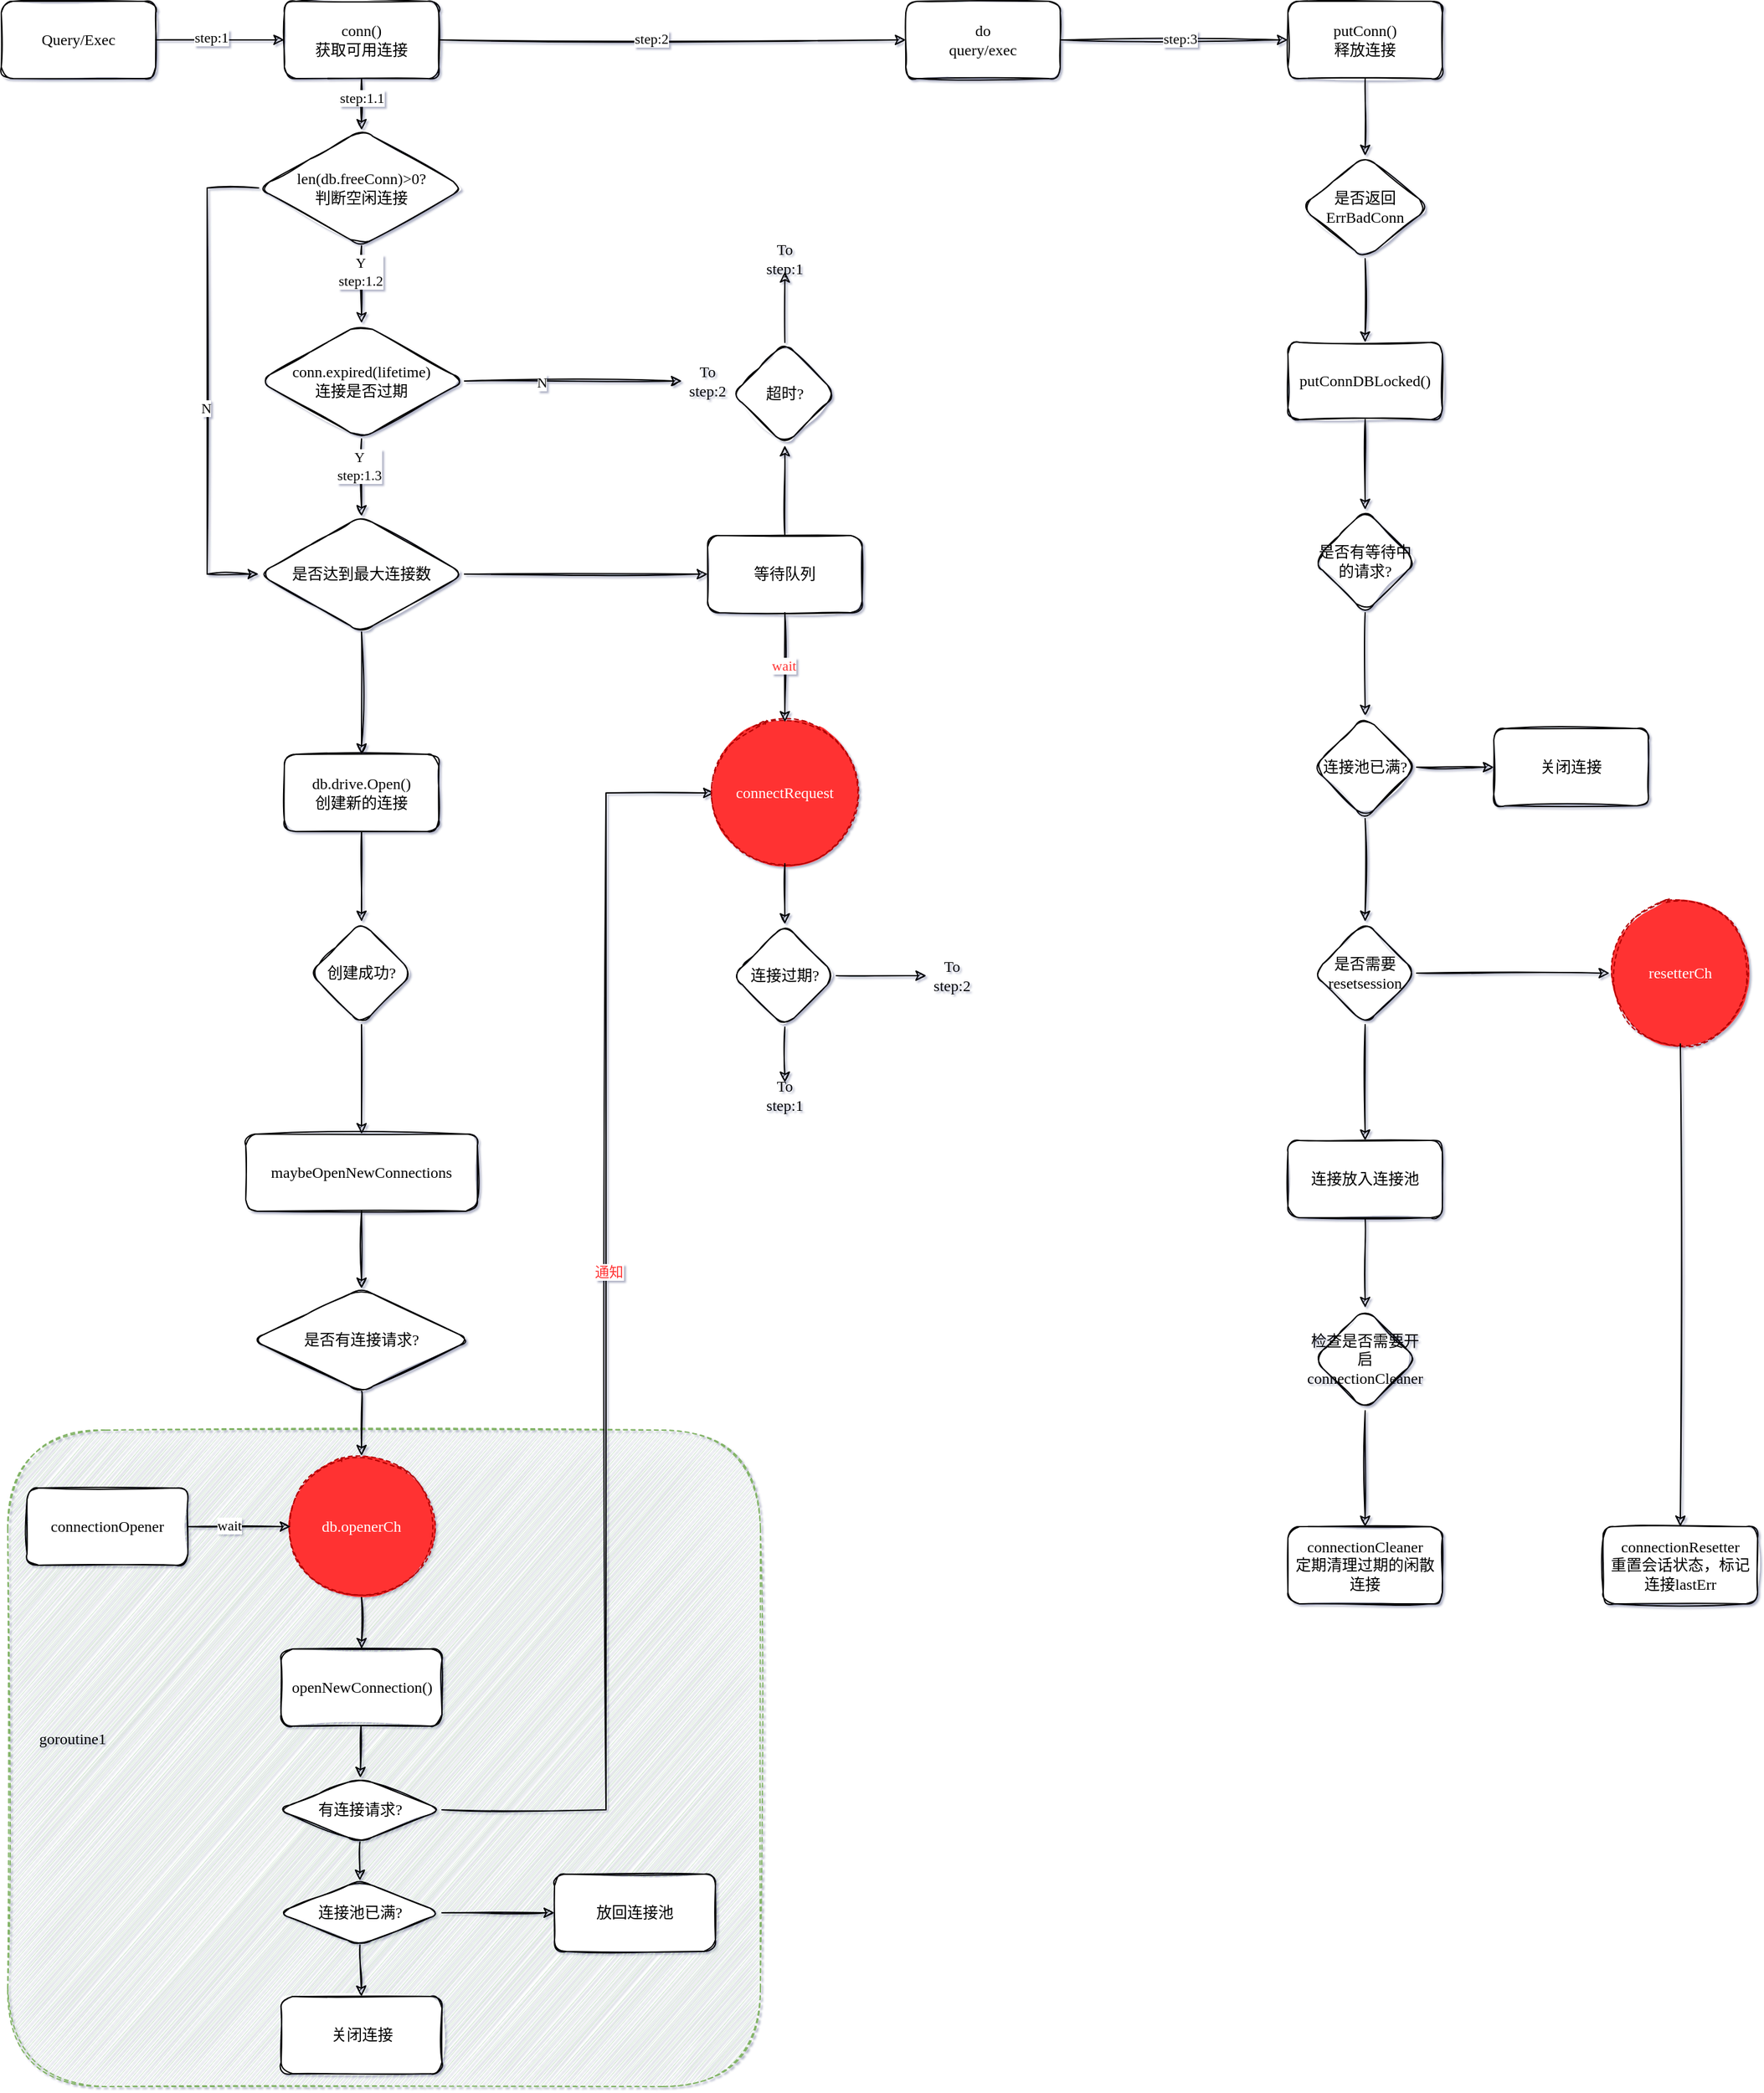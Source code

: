 <mxfile version="13.4.6" type="github">
  <diagram id="wCquQMoJJ3sNrI-6HOiU" name="Page-1">
    <mxGraphModel dx="4695" dy="1925" grid="1" gridSize="10" guides="1" tooltips="1" connect="1" arrows="1" fold="1" page="1" pageScale="1" pageWidth="1169" pageHeight="827" math="0" shadow="1">
      <root>
        <mxCell id="0" />
        <mxCell id="1" parent="0" />
        <mxCell id="hIfOWRtorBvXXaC1enZ6-120" value="" style="group" vertex="1" connectable="0" parent="1">
          <mxGeometry x="520" y="10" width="1365" height="1620" as="geometry" />
        </mxCell>
        <mxCell id="hIfOWRtorBvXXaC1enZ6-75" value="" style="group" vertex="1" connectable="0" parent="hIfOWRtorBvXXaC1enZ6-120">
          <mxGeometry x="5" y="1110" width="585" height="510" as="geometry" />
        </mxCell>
        <mxCell id="hIfOWRtorBvXXaC1enZ6-46" value="" style="rounded=1;whiteSpace=wrap;html=1;sketch=1;fontFamily=Comic Sans MS;dashed=1;fillColor=#d5e8d4;strokeColor=#82b366;" vertex="1" parent="hIfOWRtorBvXXaC1enZ6-75">
          <mxGeometry width="585" height="510" as="geometry" />
        </mxCell>
        <mxCell id="hIfOWRtorBvXXaC1enZ6-52" value="goroutine1" style="text;html=1;resizable=0;autosize=1;align=center;verticalAlign=middle;points=[];fillColor=none;strokeColor=none;rounded=0;dashed=1;sketch=1;fontFamily=Comic Sans MS;" vertex="1" parent="hIfOWRtorBvXXaC1enZ6-75">
          <mxGeometry x="15" y="230" width="70" height="20" as="geometry" />
        </mxCell>
        <mxCell id="hIfOWRtorBvXXaC1enZ6-1" value="Query/Exec" style="whiteSpace=wrap;html=1;sketch=1;fontFamily=Comic Sans MS;rounded=1;" vertex="1" parent="hIfOWRtorBvXXaC1enZ6-120">
          <mxGeometry width="120" height="60" as="geometry" />
        </mxCell>
        <mxCell id="2" value="conn()&lt;br&gt;获取可用连接" style="whiteSpace=wrap;html=1;sketch=1;fontFamily=Comic Sans MS;rounded=1;" vertex="1" parent="hIfOWRtorBvXXaC1enZ6-120">
          <mxGeometry x="220" width="120" height="60" as="geometry" />
        </mxCell>
        <mxCell id="hIfOWRtorBvXXaC1enZ6-2" value="" style="edgeStyle=orthogonalEdgeStyle;rounded=0;sketch=1;orthogonalLoop=1;jettySize=auto;html=1;fontFamily=Comic Sans MS;" edge="1" parent="hIfOWRtorBvXXaC1enZ6-120" source="hIfOWRtorBvXXaC1enZ6-1" target="2">
          <mxGeometry relative="1" as="geometry" />
        </mxCell>
        <mxCell id="hIfOWRtorBvXXaC1enZ6-3" value="step:1" style="edgeLabel;html=1;align=center;verticalAlign=middle;resizable=0;points=[];fontFamily=Comic Sans MS;rounded=1;" vertex="1" connectable="0" parent="hIfOWRtorBvXXaC1enZ6-2">
          <mxGeometry x="-0.14" y="2" relative="1" as="geometry">
            <mxPoint as="offset" />
          </mxGeometry>
        </mxCell>
        <mxCell id="hIfOWRtorBvXXaC1enZ6-4" value="do&lt;br&gt;query/exec" style="whiteSpace=wrap;html=1;sketch=1;fontFamily=Comic Sans MS;rounded=1;" vertex="1" parent="hIfOWRtorBvXXaC1enZ6-120">
          <mxGeometry x="703" width="120" height="60" as="geometry" />
        </mxCell>
        <mxCell id="hIfOWRtorBvXXaC1enZ6-5" value="" style="edgeStyle=orthogonalEdgeStyle;rounded=0;sketch=1;orthogonalLoop=1;jettySize=auto;html=1;fontFamily=Comic Sans MS;" edge="1" parent="hIfOWRtorBvXXaC1enZ6-120" source="2" target="hIfOWRtorBvXXaC1enZ6-4">
          <mxGeometry relative="1" as="geometry" />
        </mxCell>
        <mxCell id="hIfOWRtorBvXXaC1enZ6-6" value="step:2" style="edgeLabel;html=1;align=center;verticalAlign=middle;resizable=0;points=[];fontFamily=Comic Sans MS;rounded=1;" vertex="1" connectable="0" parent="hIfOWRtorBvXXaC1enZ6-5">
          <mxGeometry x="-0.093" y="1" relative="1" as="geometry">
            <mxPoint as="offset" />
          </mxGeometry>
        </mxCell>
        <mxCell id="hIfOWRtorBvXXaC1enZ6-7" value="putConn()&lt;br&gt;释放连接" style="whiteSpace=wrap;html=1;sketch=1;fontFamily=Comic Sans MS;rounded=1;" vertex="1" parent="hIfOWRtorBvXXaC1enZ6-120">
          <mxGeometry x="1000" width="120" height="60" as="geometry" />
        </mxCell>
        <mxCell id="hIfOWRtorBvXXaC1enZ6-8" value="" style="edgeStyle=orthogonalEdgeStyle;rounded=0;sketch=1;orthogonalLoop=1;jettySize=auto;html=1;fontFamily=Comic Sans MS;" edge="1" parent="hIfOWRtorBvXXaC1enZ6-120" source="hIfOWRtorBvXXaC1enZ6-4" target="hIfOWRtorBvXXaC1enZ6-7">
          <mxGeometry relative="1" as="geometry" />
        </mxCell>
        <mxCell id="hIfOWRtorBvXXaC1enZ6-9" value="step:3" style="edgeLabel;html=1;align=center;verticalAlign=middle;resizable=0;points=[];fontFamily=Comic Sans MS;rounded=1;" vertex="1" connectable="0" parent="hIfOWRtorBvXXaC1enZ6-8">
          <mxGeometry x="0.043" y="1" relative="1" as="geometry">
            <mxPoint as="offset" />
          </mxGeometry>
        </mxCell>
        <mxCell id="hIfOWRtorBvXXaC1enZ6-11" value="len(db.freeConn)&amp;gt;0?&lt;br&gt;判断空闲连接" style="rhombus;whiteSpace=wrap;html=1;fontFamily=Comic Sans MS;sketch=1;rounded=1;" vertex="1" parent="hIfOWRtorBvXXaC1enZ6-120">
          <mxGeometry x="200" y="100" width="160" height="90" as="geometry" />
        </mxCell>
        <mxCell id="hIfOWRtorBvXXaC1enZ6-12" value="" style="edgeStyle=orthogonalEdgeStyle;rounded=0;sketch=1;orthogonalLoop=1;jettySize=auto;html=1;fontFamily=Comic Sans MS;" edge="1" parent="hIfOWRtorBvXXaC1enZ6-120" source="2" target="hIfOWRtorBvXXaC1enZ6-11">
          <mxGeometry relative="1" as="geometry" />
        </mxCell>
        <mxCell id="hIfOWRtorBvXXaC1enZ6-80" value="step:1.1" style="edgeLabel;html=1;align=center;verticalAlign=middle;resizable=0;points=[];fontFamily=Comic Sans MS;" vertex="1" connectable="0" parent="hIfOWRtorBvXXaC1enZ6-12">
          <mxGeometry x="-0.271" relative="1" as="geometry">
            <mxPoint as="offset" />
          </mxGeometry>
        </mxCell>
        <mxCell id="hIfOWRtorBvXXaC1enZ6-13" value="conn.expired(lifetime)&lt;br&gt;连接是否过期" style="rhombus;whiteSpace=wrap;html=1;fontFamily=Comic Sans MS;sketch=1;rounded=1;" vertex="1" parent="hIfOWRtorBvXXaC1enZ6-120">
          <mxGeometry x="200" y="250" width="160" height="90" as="geometry" />
        </mxCell>
        <mxCell id="hIfOWRtorBvXXaC1enZ6-14" value="" style="edgeStyle=orthogonalEdgeStyle;rounded=0;sketch=1;orthogonalLoop=1;jettySize=auto;html=1;fontFamily=Comic Sans MS;" edge="1" parent="hIfOWRtorBvXXaC1enZ6-120" source="hIfOWRtorBvXXaC1enZ6-11" target="hIfOWRtorBvXXaC1enZ6-13">
          <mxGeometry relative="1" as="geometry" />
        </mxCell>
        <mxCell id="hIfOWRtorBvXXaC1enZ6-15" value="Y&lt;br&gt;step:1.2" style="edgeLabel;html=1;align=center;verticalAlign=middle;resizable=0;points=[];fontFamily=Comic Sans MS;" vertex="1" connectable="0" parent="hIfOWRtorBvXXaC1enZ6-14">
          <mxGeometry x="-0.35" y="-1" relative="1" as="geometry">
            <mxPoint as="offset" />
          </mxGeometry>
        </mxCell>
        <mxCell id="hIfOWRtorBvXXaC1enZ6-16" value="To&lt;br&gt;step:2" style="text;html=1;strokeColor=none;fillColor=none;align=center;verticalAlign=middle;whiteSpace=wrap;rounded=0;sketch=1;fontFamily=Comic Sans MS;" vertex="1" parent="hIfOWRtorBvXXaC1enZ6-120">
          <mxGeometry x="529" y="285" width="40" height="20" as="geometry" />
        </mxCell>
        <mxCell id="hIfOWRtorBvXXaC1enZ6-17" style="edgeStyle=orthogonalEdgeStyle;rounded=0;sketch=1;orthogonalLoop=1;jettySize=auto;html=1;exitX=1;exitY=0.5;exitDx=0;exitDy=0;entryX=0;entryY=0.5;entryDx=0;entryDy=0;fontFamily=Comic Sans MS;" edge="1" parent="hIfOWRtorBvXXaC1enZ6-120" source="hIfOWRtorBvXXaC1enZ6-13" target="hIfOWRtorBvXXaC1enZ6-16">
          <mxGeometry relative="1" as="geometry" />
        </mxCell>
        <mxCell id="hIfOWRtorBvXXaC1enZ6-79" value="N" style="edgeLabel;html=1;align=center;verticalAlign=middle;resizable=0;points=[];fontFamily=Comic Sans MS;" vertex="1" connectable="0" parent="hIfOWRtorBvXXaC1enZ6-17">
          <mxGeometry x="-0.298" y="-1" relative="1" as="geometry">
            <mxPoint as="offset" />
          </mxGeometry>
        </mxCell>
        <mxCell id="hIfOWRtorBvXXaC1enZ6-20" value="是否达到最大连接数" style="rhombus;whiteSpace=wrap;html=1;fontFamily=Comic Sans MS;sketch=1;rounded=1;" vertex="1" parent="hIfOWRtorBvXXaC1enZ6-120">
          <mxGeometry x="200" y="400" width="160" height="90" as="geometry" />
        </mxCell>
        <mxCell id="hIfOWRtorBvXXaC1enZ6-77" style="edgeStyle=orthogonalEdgeStyle;rounded=0;sketch=1;orthogonalLoop=1;jettySize=auto;html=1;exitX=0;exitY=0.5;exitDx=0;exitDy=0;entryX=0;entryY=0.5;entryDx=0;entryDy=0;fontFamily=Comic Sans MS;" edge="1" parent="hIfOWRtorBvXXaC1enZ6-120" source="hIfOWRtorBvXXaC1enZ6-11" target="hIfOWRtorBvXXaC1enZ6-20">
          <mxGeometry relative="1" as="geometry">
            <Array as="points">
              <mxPoint x="160" y="145" />
              <mxPoint x="160" y="445" />
            </Array>
          </mxGeometry>
        </mxCell>
        <mxCell id="hIfOWRtorBvXXaC1enZ6-78" value="N" style="edgeLabel;html=1;align=center;verticalAlign=middle;resizable=0;points=[];fontFamily=Comic Sans MS;" vertex="1" connectable="0" parent="hIfOWRtorBvXXaC1enZ6-77">
          <mxGeometry x="0.108" y="-1" relative="1" as="geometry">
            <mxPoint as="offset" />
          </mxGeometry>
        </mxCell>
        <mxCell id="hIfOWRtorBvXXaC1enZ6-21" value="" style="edgeStyle=orthogonalEdgeStyle;rounded=0;sketch=1;orthogonalLoop=1;jettySize=auto;html=1;fontFamily=Comic Sans MS;" edge="1" parent="hIfOWRtorBvXXaC1enZ6-120" source="hIfOWRtorBvXXaC1enZ6-13" target="hIfOWRtorBvXXaC1enZ6-20">
          <mxGeometry relative="1" as="geometry" />
        </mxCell>
        <mxCell id="hIfOWRtorBvXXaC1enZ6-22" value="Y&lt;br&gt;step:1.3" style="edgeLabel;html=1;align=center;verticalAlign=middle;resizable=0;points=[];fontFamily=Comic Sans MS;" vertex="1" connectable="0" parent="hIfOWRtorBvXXaC1enZ6-21">
          <mxGeometry x="-0.325" y="-2" relative="1" as="geometry">
            <mxPoint as="offset" />
          </mxGeometry>
        </mxCell>
        <mxCell id="hIfOWRtorBvXXaC1enZ6-24" value="db.drive.Open()&lt;br&gt;创建新的连接" style="whiteSpace=wrap;html=1;rounded=1;fontFamily=Comic Sans MS;sketch=1;" vertex="1" parent="hIfOWRtorBvXXaC1enZ6-120">
          <mxGeometry x="220" y="585" width="120" height="60" as="geometry" />
        </mxCell>
        <mxCell id="hIfOWRtorBvXXaC1enZ6-25" value="" style="edgeStyle=orthogonalEdgeStyle;rounded=0;sketch=1;orthogonalLoop=1;jettySize=auto;html=1;fontFamily=Comic Sans MS;" edge="1" parent="hIfOWRtorBvXXaC1enZ6-120" source="hIfOWRtorBvXXaC1enZ6-20" target="hIfOWRtorBvXXaC1enZ6-24">
          <mxGeometry relative="1" as="geometry" />
        </mxCell>
        <mxCell id="hIfOWRtorBvXXaC1enZ6-26" value="创建成功?" style="rhombus;whiteSpace=wrap;html=1;rounded=1;fontFamily=Comic Sans MS;sketch=1;" vertex="1" parent="hIfOWRtorBvXXaC1enZ6-120">
          <mxGeometry x="240" y="715" width="80" height="80" as="geometry" />
        </mxCell>
        <mxCell id="hIfOWRtorBvXXaC1enZ6-27" value="" style="edgeStyle=orthogonalEdgeStyle;rounded=0;sketch=1;orthogonalLoop=1;jettySize=auto;html=1;fontFamily=Comic Sans MS;" edge="1" parent="hIfOWRtorBvXXaC1enZ6-120" source="hIfOWRtorBvXXaC1enZ6-24" target="hIfOWRtorBvXXaC1enZ6-26">
          <mxGeometry relative="1" as="geometry" />
        </mxCell>
        <mxCell id="hIfOWRtorBvXXaC1enZ6-28" value="maybeOpenNewConnections" style="whiteSpace=wrap;html=1;rounded=1;fontFamily=Comic Sans MS;sketch=1;" vertex="1" parent="hIfOWRtorBvXXaC1enZ6-120">
          <mxGeometry x="190" y="880" width="180" height="60" as="geometry" />
        </mxCell>
        <mxCell id="hIfOWRtorBvXXaC1enZ6-29" value="" style="edgeStyle=orthogonalEdgeStyle;rounded=0;sketch=1;orthogonalLoop=1;jettySize=auto;html=1;fontFamily=Comic Sans MS;" edge="1" parent="hIfOWRtorBvXXaC1enZ6-120" source="hIfOWRtorBvXXaC1enZ6-26" target="hIfOWRtorBvXXaC1enZ6-28">
          <mxGeometry relative="1" as="geometry" />
        </mxCell>
        <mxCell id="hIfOWRtorBvXXaC1enZ6-30" value="是否有连接请求?" style="rhombus;whiteSpace=wrap;html=1;rounded=1;fontFamily=Comic Sans MS;sketch=1;" vertex="1" parent="hIfOWRtorBvXXaC1enZ6-120">
          <mxGeometry x="195" y="1000" width="170" height="80" as="geometry" />
        </mxCell>
        <mxCell id="hIfOWRtorBvXXaC1enZ6-31" value="" style="edgeStyle=orthogonalEdgeStyle;rounded=0;sketch=1;orthogonalLoop=1;jettySize=auto;html=1;fontFamily=Comic Sans MS;" edge="1" parent="hIfOWRtorBvXXaC1enZ6-120" source="hIfOWRtorBvXXaC1enZ6-28" target="hIfOWRtorBvXXaC1enZ6-30">
          <mxGeometry relative="1" as="geometry" />
        </mxCell>
        <mxCell id="hIfOWRtorBvXXaC1enZ6-50" value="db.openerCh" style="ellipse;whiteSpace=wrap;html=1;aspect=fixed;rounded=1;dashed=1;sketch=1;fontFamily=Comic Sans MS;strokeColor=#B20000;fontColor=#ffffff;fillStyle=solid;fillColor=#FF3333;" vertex="1" parent="hIfOWRtorBvXXaC1enZ6-120">
          <mxGeometry x="225" y="1130" width="110" height="110" as="geometry" />
        </mxCell>
        <mxCell id="hIfOWRtorBvXXaC1enZ6-51" style="edgeStyle=orthogonalEdgeStyle;curved=1;rounded=0;sketch=1;orthogonalLoop=1;jettySize=auto;html=1;exitX=0.5;exitY=1;exitDx=0;exitDy=0;entryX=0.5;entryY=0;entryDx=0;entryDy=0;fontFamily=Comic Sans MS;" edge="1" parent="hIfOWRtorBvXXaC1enZ6-120" source="hIfOWRtorBvXXaC1enZ6-30" target="hIfOWRtorBvXXaC1enZ6-50">
          <mxGeometry relative="1" as="geometry" />
        </mxCell>
        <mxCell id="hIfOWRtorBvXXaC1enZ6-56" style="rounded=0;sketch=1;orthogonalLoop=1;jettySize=auto;html=1;exitX=1;exitY=0.5;exitDx=0;exitDy=0;entryX=0;entryY=0.5;entryDx=0;entryDy=0;fontFamily=Comic Sans MS;" edge="1" parent="hIfOWRtorBvXXaC1enZ6-120" source="hIfOWRtorBvXXaC1enZ6-55" target="hIfOWRtorBvXXaC1enZ6-50">
          <mxGeometry relative="1" as="geometry" />
        </mxCell>
        <mxCell id="hIfOWRtorBvXXaC1enZ6-57" value="wait" style="edgeLabel;html=1;align=center;verticalAlign=middle;resizable=0;points=[];fontFamily=Comic Sans MS;" vertex="1" connectable="0" parent="hIfOWRtorBvXXaC1enZ6-56">
          <mxGeometry x="-0.218" y="1" relative="1" as="geometry">
            <mxPoint as="offset" />
          </mxGeometry>
        </mxCell>
        <mxCell id="hIfOWRtorBvXXaC1enZ6-55" value="connectionOpener" style="whiteSpace=wrap;html=1;rounded=1;fontFamily=Comic Sans MS;sketch=1;" vertex="1" parent="hIfOWRtorBvXXaC1enZ6-120">
          <mxGeometry x="20" y="1155" width="125" height="60" as="geometry" />
        </mxCell>
        <mxCell id="hIfOWRtorBvXXaC1enZ6-62" value="openNewConnection()" style="whiteSpace=wrap;html=1;rounded=1;fontFamily=Comic Sans MS;sketch=1;" vertex="1" parent="hIfOWRtorBvXXaC1enZ6-120">
          <mxGeometry x="217.5" y="1280" width="125" height="60" as="geometry" />
        </mxCell>
        <mxCell id="hIfOWRtorBvXXaC1enZ6-67" style="edgeStyle=none;rounded=0;sketch=1;orthogonalLoop=1;jettySize=auto;html=1;exitX=0.5;exitY=1;exitDx=0;exitDy=0;entryX=0.5;entryY=0;entryDx=0;entryDy=0;fontFamily=Comic Sans MS;" edge="1" parent="hIfOWRtorBvXXaC1enZ6-120" source="hIfOWRtorBvXXaC1enZ6-50" target="hIfOWRtorBvXXaC1enZ6-62">
          <mxGeometry relative="1" as="geometry" />
        </mxCell>
        <mxCell id="hIfOWRtorBvXXaC1enZ6-121" style="edgeStyle=orthogonalEdgeStyle;rounded=0;sketch=1;orthogonalLoop=1;jettySize=auto;html=1;exitX=1;exitY=0.5;exitDx=0;exitDy=0;fontFamily=Comic Sans MS;fontColor=#FF3333;entryX=0;entryY=0.5;entryDx=0;entryDy=0;" edge="1" parent="hIfOWRtorBvXXaC1enZ6-120" source="hIfOWRtorBvXXaC1enZ6-63" target="hIfOWRtorBvXXaC1enZ6-87">
          <mxGeometry relative="1" as="geometry">
            <mxPoint x="460" y="615" as="targetPoint" />
            <Array as="points">
              <mxPoint x="470" y="1405" />
              <mxPoint x="470" y="615" />
            </Array>
          </mxGeometry>
        </mxCell>
        <mxCell id="hIfOWRtorBvXXaC1enZ6-123" value="通知" style="edgeLabel;html=1;align=center;verticalAlign=middle;resizable=0;points=[];fontFamily=Comic Sans MS;fontColor=#FF3333;" vertex="1" connectable="0" parent="hIfOWRtorBvXXaC1enZ6-121">
          <mxGeometry x="0.089" y="-2" relative="1" as="geometry">
            <mxPoint as="offset" />
          </mxGeometry>
        </mxCell>
        <mxCell id="hIfOWRtorBvXXaC1enZ6-63" value="有连接请求?" style="rhombus;whiteSpace=wrap;html=1;rounded=1;fontFamily=Comic Sans MS;sketch=1;" vertex="1" parent="hIfOWRtorBvXXaC1enZ6-120">
          <mxGeometry x="215" y="1380" width="127.5" height="50" as="geometry" />
        </mxCell>
        <mxCell id="hIfOWRtorBvXXaC1enZ6-64" value="" style="edgeStyle=none;rounded=0;sketch=1;orthogonalLoop=1;jettySize=auto;html=1;fontFamily=Comic Sans MS;" edge="1" parent="hIfOWRtorBvXXaC1enZ6-120" source="hIfOWRtorBvXXaC1enZ6-62" target="hIfOWRtorBvXXaC1enZ6-63">
          <mxGeometry relative="1" as="geometry" />
        </mxCell>
        <mxCell id="hIfOWRtorBvXXaC1enZ6-65" value="连接池已满?" style="rhombus;whiteSpace=wrap;html=1;rounded=1;fontFamily=Comic Sans MS;sketch=1;" vertex="1" parent="hIfOWRtorBvXXaC1enZ6-120">
          <mxGeometry x="215" y="1460" width="127.5" height="50" as="geometry" />
        </mxCell>
        <mxCell id="hIfOWRtorBvXXaC1enZ6-66" value="" style="edgeStyle=none;rounded=0;sketch=1;orthogonalLoop=1;jettySize=auto;html=1;fontFamily=Comic Sans MS;" edge="1" parent="hIfOWRtorBvXXaC1enZ6-120" source="hIfOWRtorBvXXaC1enZ6-63" target="hIfOWRtorBvXXaC1enZ6-65">
          <mxGeometry relative="1" as="geometry" />
        </mxCell>
        <mxCell id="hIfOWRtorBvXXaC1enZ6-68" value="关闭连接" style="whiteSpace=wrap;html=1;rounded=1;fontFamily=Comic Sans MS;sketch=1;" vertex="1" parent="hIfOWRtorBvXXaC1enZ6-120">
          <mxGeometry x="217.5" y="1550" width="125" height="60" as="geometry" />
        </mxCell>
        <mxCell id="hIfOWRtorBvXXaC1enZ6-70" style="edgeStyle=none;rounded=0;sketch=1;orthogonalLoop=1;jettySize=auto;html=1;exitX=0.5;exitY=1;exitDx=0;exitDy=0;entryX=0.5;entryY=0;entryDx=0;entryDy=0;fontFamily=Comic Sans MS;" edge="1" parent="hIfOWRtorBvXXaC1enZ6-120" source="hIfOWRtorBvXXaC1enZ6-65" target="hIfOWRtorBvXXaC1enZ6-68">
          <mxGeometry relative="1" as="geometry" />
        </mxCell>
        <mxCell id="hIfOWRtorBvXXaC1enZ6-71" value="放回连接池" style="whiteSpace=wrap;html=1;rounded=1;fontFamily=Comic Sans MS;sketch=1;" vertex="1" parent="hIfOWRtorBvXXaC1enZ6-120">
          <mxGeometry x="430" y="1455" width="125" height="60" as="geometry" />
        </mxCell>
        <mxCell id="hIfOWRtorBvXXaC1enZ6-73" style="edgeStyle=none;rounded=0;sketch=1;orthogonalLoop=1;jettySize=auto;html=1;exitX=1;exitY=0.5;exitDx=0;exitDy=0;entryX=0;entryY=0.5;entryDx=0;entryDy=0;fontFamily=Comic Sans MS;" edge="1" parent="hIfOWRtorBvXXaC1enZ6-120" source="hIfOWRtorBvXXaC1enZ6-65" target="hIfOWRtorBvXXaC1enZ6-71">
          <mxGeometry relative="1" as="geometry" />
        </mxCell>
        <mxCell id="hIfOWRtorBvXXaC1enZ6-81" value="等待队列" style="whiteSpace=wrap;html=1;rounded=1;fontFamily=Comic Sans MS;sketch=1;" vertex="1" parent="hIfOWRtorBvXXaC1enZ6-120">
          <mxGeometry x="549" y="415" width="120" height="60" as="geometry" />
        </mxCell>
        <mxCell id="hIfOWRtorBvXXaC1enZ6-82" value="" style="edgeStyle=orthogonalEdgeStyle;rounded=0;sketch=1;orthogonalLoop=1;jettySize=auto;html=1;fontFamily=Comic Sans MS;" edge="1" parent="hIfOWRtorBvXXaC1enZ6-120" source="hIfOWRtorBvXXaC1enZ6-20" target="hIfOWRtorBvXXaC1enZ6-81">
          <mxGeometry relative="1" as="geometry" />
        </mxCell>
        <mxCell id="hIfOWRtorBvXXaC1enZ6-83" value="超时?" style="rhombus;whiteSpace=wrap;html=1;rounded=1;fontFamily=Comic Sans MS;sketch=1;" vertex="1" parent="hIfOWRtorBvXXaC1enZ6-120">
          <mxGeometry x="569" y="265" width="80" height="80" as="geometry" />
        </mxCell>
        <mxCell id="hIfOWRtorBvXXaC1enZ6-84" value="" style="edgeStyle=orthogonalEdgeStyle;rounded=0;sketch=1;orthogonalLoop=1;jettySize=auto;html=1;fontFamily=Comic Sans MS;" edge="1" parent="hIfOWRtorBvXXaC1enZ6-120" source="hIfOWRtorBvXXaC1enZ6-81" target="hIfOWRtorBvXXaC1enZ6-83">
          <mxGeometry relative="1" as="geometry" />
        </mxCell>
        <mxCell id="hIfOWRtorBvXXaC1enZ6-85" value="To&lt;br&gt;step:1" style="text;html=1;strokeColor=none;fillColor=none;align=center;verticalAlign=middle;whiteSpace=wrap;rounded=0;sketch=1;fontFamily=Comic Sans MS;" vertex="1" parent="hIfOWRtorBvXXaC1enZ6-120">
          <mxGeometry x="589" y="190" width="40" height="20" as="geometry" />
        </mxCell>
        <mxCell id="hIfOWRtorBvXXaC1enZ6-86" style="edgeStyle=orthogonalEdgeStyle;rounded=0;sketch=1;orthogonalLoop=1;jettySize=auto;html=1;exitX=0.5;exitY=0;exitDx=0;exitDy=0;fontFamily=Comic Sans MS;" edge="1" parent="hIfOWRtorBvXXaC1enZ6-120" source="hIfOWRtorBvXXaC1enZ6-83" target="hIfOWRtorBvXXaC1enZ6-85">
          <mxGeometry relative="1" as="geometry" />
        </mxCell>
        <mxCell id="hIfOWRtorBvXXaC1enZ6-87" value="connectRequest" style="ellipse;whiteSpace=wrap;html=1;aspect=fixed;rounded=1;dashed=1;sketch=1;fontFamily=Comic Sans MS;strokeColor=#B20000;fontColor=#ffffff;fillStyle=solid;fillColor=#FF3333;" vertex="1" parent="hIfOWRtorBvXXaC1enZ6-120">
          <mxGeometry x="554" y="560" width="110" height="110" as="geometry" />
        </mxCell>
        <mxCell id="hIfOWRtorBvXXaC1enZ6-88" style="edgeStyle=orthogonalEdgeStyle;rounded=0;sketch=1;orthogonalLoop=1;jettySize=auto;html=1;exitX=0.5;exitY=1;exitDx=0;exitDy=0;entryX=0.5;entryY=0;entryDx=0;entryDy=0;fontFamily=Comic Sans MS;" edge="1" parent="hIfOWRtorBvXXaC1enZ6-120" source="hIfOWRtorBvXXaC1enZ6-81" target="hIfOWRtorBvXXaC1enZ6-87">
          <mxGeometry relative="1" as="geometry" />
        </mxCell>
        <mxCell id="hIfOWRtorBvXXaC1enZ6-89" value="wait" style="edgeLabel;html=1;align=center;verticalAlign=middle;resizable=0;points=[];fontFamily=Comic Sans MS;fontColor=#FF3333;" vertex="1" connectable="0" parent="hIfOWRtorBvXXaC1enZ6-88">
          <mxGeometry x="-0.041" y="-1" relative="1" as="geometry">
            <mxPoint as="offset" />
          </mxGeometry>
        </mxCell>
        <mxCell id="hIfOWRtorBvXXaC1enZ6-90" value="连接过期?" style="rhombus;whiteSpace=wrap;html=1;rounded=1;fontFamily=Comic Sans MS;sketch=1;" vertex="1" parent="hIfOWRtorBvXXaC1enZ6-120">
          <mxGeometry x="569" y="717" width="80" height="80" as="geometry" />
        </mxCell>
        <mxCell id="hIfOWRtorBvXXaC1enZ6-91" style="edgeStyle=orthogonalEdgeStyle;rounded=0;sketch=1;orthogonalLoop=1;jettySize=auto;html=1;exitX=0.5;exitY=1;exitDx=0;exitDy=0;entryX=0.5;entryY=0;entryDx=0;entryDy=0;fontFamily=Comic Sans MS;fontColor=#FF3333;" edge="1" parent="hIfOWRtorBvXXaC1enZ6-120" source="hIfOWRtorBvXXaC1enZ6-87" target="hIfOWRtorBvXXaC1enZ6-90">
          <mxGeometry relative="1" as="geometry" />
        </mxCell>
        <mxCell id="hIfOWRtorBvXXaC1enZ6-92" value="To&lt;br&gt;step:1" style="text;html=1;strokeColor=none;fillColor=none;align=center;verticalAlign=middle;whiteSpace=wrap;rounded=0;sketch=1;fontFamily=Comic Sans MS;" vertex="1" parent="hIfOWRtorBvXXaC1enZ6-120">
          <mxGeometry x="589" y="840" width="40" height="20" as="geometry" />
        </mxCell>
        <mxCell id="hIfOWRtorBvXXaC1enZ6-93" style="edgeStyle=orthogonalEdgeStyle;rounded=0;sketch=1;orthogonalLoop=1;jettySize=auto;html=1;exitX=0.5;exitY=1;exitDx=0;exitDy=0;fontFamily=Comic Sans MS;fontColor=#FF3333;" edge="1" parent="hIfOWRtorBvXXaC1enZ6-120" source="hIfOWRtorBvXXaC1enZ6-90" target="hIfOWRtorBvXXaC1enZ6-92">
          <mxGeometry relative="1" as="geometry" />
        </mxCell>
        <mxCell id="hIfOWRtorBvXXaC1enZ6-94" value="To&lt;br&gt;step:2" style="text;html=1;strokeColor=none;fillColor=none;align=center;verticalAlign=middle;whiteSpace=wrap;rounded=0;sketch=1;fontFamily=Comic Sans MS;" vertex="1" parent="hIfOWRtorBvXXaC1enZ6-120">
          <mxGeometry x="719" y="747" width="40" height="20" as="geometry" />
        </mxCell>
        <mxCell id="hIfOWRtorBvXXaC1enZ6-96" value="是否返回&lt;br&gt;ErrBadConn" style="rhombus;whiteSpace=wrap;html=1;rounded=1;fontFamily=Comic Sans MS;sketch=1;" vertex="1" parent="hIfOWRtorBvXXaC1enZ6-120">
          <mxGeometry x="1010" y="120" width="100" height="80" as="geometry" />
        </mxCell>
        <mxCell id="hIfOWRtorBvXXaC1enZ6-95" style="edgeStyle=orthogonalEdgeStyle;rounded=0;sketch=1;orthogonalLoop=1;jettySize=auto;html=1;exitX=1;exitY=0.5;exitDx=0;exitDy=0;entryX=0;entryY=0.5;entryDx=0;entryDy=0;fontFamily=Comic Sans MS;fontColor=#FF3333;" edge="1" parent="hIfOWRtorBvXXaC1enZ6-120" source="hIfOWRtorBvXXaC1enZ6-90" target="hIfOWRtorBvXXaC1enZ6-94">
          <mxGeometry relative="1" as="geometry" />
        </mxCell>
        <mxCell id="hIfOWRtorBvXXaC1enZ6-98" value="putConnDBLocked()" style="whiteSpace=wrap;html=1;rounded=1;fontFamily=Comic Sans MS;sketch=1;" vertex="1" parent="hIfOWRtorBvXXaC1enZ6-120">
          <mxGeometry x="1000" y="265" width="120" height="60" as="geometry" />
        </mxCell>
        <mxCell id="hIfOWRtorBvXXaC1enZ6-97" value="" style="edgeStyle=orthogonalEdgeStyle;rounded=0;sketch=1;orthogonalLoop=1;jettySize=auto;html=1;fontFamily=Comic Sans MS;fontColor=#FF3333;" edge="1" parent="hIfOWRtorBvXXaC1enZ6-120" source="hIfOWRtorBvXXaC1enZ6-7" target="hIfOWRtorBvXXaC1enZ6-96">
          <mxGeometry relative="1" as="geometry" />
        </mxCell>
        <mxCell id="hIfOWRtorBvXXaC1enZ6-100" value="是否有等待中的请求?" style="rhombus;whiteSpace=wrap;html=1;rounded=1;fontFamily=Comic Sans MS;sketch=1;" vertex="1" parent="hIfOWRtorBvXXaC1enZ6-120">
          <mxGeometry x="1020" y="395" width="80" height="80" as="geometry" />
        </mxCell>
        <mxCell id="hIfOWRtorBvXXaC1enZ6-99" value="" style="edgeStyle=orthogonalEdgeStyle;rounded=0;sketch=1;orthogonalLoop=1;jettySize=auto;html=1;fontFamily=Comic Sans MS;fontColor=#FF3333;" edge="1" parent="hIfOWRtorBvXXaC1enZ6-120" source="hIfOWRtorBvXXaC1enZ6-96" target="hIfOWRtorBvXXaC1enZ6-98">
          <mxGeometry relative="1" as="geometry" />
        </mxCell>
        <mxCell id="hIfOWRtorBvXXaC1enZ6-102" value="连接池已满?" style="rhombus;whiteSpace=wrap;html=1;rounded=1;fontFamily=Comic Sans MS;sketch=1;" vertex="1" parent="hIfOWRtorBvXXaC1enZ6-120">
          <mxGeometry x="1020" y="555" width="80" height="80" as="geometry" />
        </mxCell>
        <mxCell id="hIfOWRtorBvXXaC1enZ6-101" value="" style="edgeStyle=orthogonalEdgeStyle;rounded=0;sketch=1;orthogonalLoop=1;jettySize=auto;html=1;fontFamily=Comic Sans MS;fontColor=#FF3333;" edge="1" parent="hIfOWRtorBvXXaC1enZ6-120" source="hIfOWRtorBvXXaC1enZ6-98" target="hIfOWRtorBvXXaC1enZ6-100">
          <mxGeometry relative="1" as="geometry" />
        </mxCell>
        <mxCell id="hIfOWRtorBvXXaC1enZ6-103" value="" style="edgeStyle=orthogonalEdgeStyle;rounded=0;sketch=1;orthogonalLoop=1;jettySize=auto;html=1;fontFamily=Comic Sans MS;fontColor=#FF3333;" edge="1" parent="hIfOWRtorBvXXaC1enZ6-120" source="hIfOWRtorBvXXaC1enZ6-100" target="hIfOWRtorBvXXaC1enZ6-102">
          <mxGeometry relative="1" as="geometry" />
        </mxCell>
        <mxCell id="hIfOWRtorBvXXaC1enZ6-104" value="关闭连接" style="whiteSpace=wrap;html=1;rounded=1;fontFamily=Comic Sans MS;sketch=1;" vertex="1" parent="hIfOWRtorBvXXaC1enZ6-120">
          <mxGeometry x="1160" y="565" width="120" height="60" as="geometry" />
        </mxCell>
        <mxCell id="hIfOWRtorBvXXaC1enZ6-108" value="是否需要resetsession" style="rhombus;whiteSpace=wrap;html=1;rounded=1;fontFamily=Comic Sans MS;sketch=1;" vertex="1" parent="hIfOWRtorBvXXaC1enZ6-120">
          <mxGeometry x="1020" y="715" width="80" height="80" as="geometry" />
        </mxCell>
        <mxCell id="hIfOWRtorBvXXaC1enZ6-105" value="" style="edgeStyle=orthogonalEdgeStyle;rounded=0;sketch=1;orthogonalLoop=1;jettySize=auto;html=1;fontFamily=Comic Sans MS;fontColor=#FF3333;" edge="1" parent="hIfOWRtorBvXXaC1enZ6-120" source="hIfOWRtorBvXXaC1enZ6-102" target="hIfOWRtorBvXXaC1enZ6-104">
          <mxGeometry relative="1" as="geometry" />
        </mxCell>
        <mxCell id="hIfOWRtorBvXXaC1enZ6-109" value="" style="edgeStyle=orthogonalEdgeStyle;rounded=0;sketch=1;orthogonalLoop=1;jettySize=auto;html=1;fontFamily=Comic Sans MS;fontColor=#FF3333;" edge="1" parent="hIfOWRtorBvXXaC1enZ6-120" source="hIfOWRtorBvXXaC1enZ6-102" target="hIfOWRtorBvXXaC1enZ6-108">
          <mxGeometry relative="1" as="geometry" />
        </mxCell>
        <mxCell id="hIfOWRtorBvXXaC1enZ6-110" value="resetterCh" style="ellipse;whiteSpace=wrap;html=1;aspect=fixed;rounded=1;dashed=1;sketch=1;fontFamily=Comic Sans MS;strokeColor=#B20000;fontColor=#ffffff;fillStyle=solid;fillColor=#FF3333;" vertex="1" parent="hIfOWRtorBvXXaC1enZ6-120">
          <mxGeometry x="1250" y="700" width="110" height="110" as="geometry" />
        </mxCell>
        <mxCell id="hIfOWRtorBvXXaC1enZ6-111" style="edgeStyle=orthogonalEdgeStyle;rounded=0;sketch=1;orthogonalLoop=1;jettySize=auto;html=1;exitX=1;exitY=0.5;exitDx=0;exitDy=0;entryX=0;entryY=0.5;entryDx=0;entryDy=0;fontFamily=Comic Sans MS;fontColor=#FF3333;" edge="1" parent="hIfOWRtorBvXXaC1enZ6-120" source="hIfOWRtorBvXXaC1enZ6-108" target="hIfOWRtorBvXXaC1enZ6-110">
          <mxGeometry relative="1" as="geometry" />
        </mxCell>
        <mxCell id="hIfOWRtorBvXXaC1enZ6-112" value="连接放入连接池" style="whiteSpace=wrap;html=1;rounded=1;fontFamily=Comic Sans MS;sketch=1;" vertex="1" parent="hIfOWRtorBvXXaC1enZ6-120">
          <mxGeometry x="1000" y="885" width="120" height="60" as="geometry" />
        </mxCell>
        <mxCell id="hIfOWRtorBvXXaC1enZ6-113" value="" style="edgeStyle=orthogonalEdgeStyle;rounded=0;sketch=1;orthogonalLoop=1;jettySize=auto;html=1;fontFamily=Comic Sans MS;fontColor=#FF3333;" edge="1" parent="hIfOWRtorBvXXaC1enZ6-120" source="hIfOWRtorBvXXaC1enZ6-108" target="hIfOWRtorBvXXaC1enZ6-112">
          <mxGeometry relative="1" as="geometry" />
        </mxCell>
        <mxCell id="hIfOWRtorBvXXaC1enZ6-114" value="检查是否需要开启connectionCleaner" style="rhombus;whiteSpace=wrap;html=1;rounded=1;fontFamily=Comic Sans MS;sketch=1;" vertex="1" parent="hIfOWRtorBvXXaC1enZ6-120">
          <mxGeometry x="1020" y="1015" width="80" height="80" as="geometry" />
        </mxCell>
        <mxCell id="hIfOWRtorBvXXaC1enZ6-115" value="" style="edgeStyle=orthogonalEdgeStyle;rounded=0;sketch=1;orthogonalLoop=1;jettySize=auto;html=1;fontFamily=Comic Sans MS;fontColor=#FF3333;" edge="1" parent="hIfOWRtorBvXXaC1enZ6-120" source="hIfOWRtorBvXXaC1enZ6-112" target="hIfOWRtorBvXXaC1enZ6-114">
          <mxGeometry relative="1" as="geometry" />
        </mxCell>
        <mxCell id="hIfOWRtorBvXXaC1enZ6-116" value="connectionCleaner&lt;br&gt;定期清理过期的闲散连接" style="whiteSpace=wrap;html=1;rounded=1;fontFamily=Comic Sans MS;sketch=1;" vertex="1" parent="hIfOWRtorBvXXaC1enZ6-120">
          <mxGeometry x="1000" y="1185" width="120" height="60" as="geometry" />
        </mxCell>
        <mxCell id="hIfOWRtorBvXXaC1enZ6-118" value="connectionResetter&lt;br&gt;重置会话状态，标记连接lastErr" style="whiteSpace=wrap;html=1;rounded=1;fontFamily=Comic Sans MS;sketch=1;" vertex="1" parent="hIfOWRtorBvXXaC1enZ6-120">
          <mxGeometry x="1245" y="1185" width="120" height="60" as="geometry" />
        </mxCell>
        <mxCell id="hIfOWRtorBvXXaC1enZ6-117" value="" style="edgeStyle=orthogonalEdgeStyle;rounded=0;sketch=1;orthogonalLoop=1;jettySize=auto;html=1;fontFamily=Comic Sans MS;fontColor=#FF3333;" edge="1" parent="hIfOWRtorBvXXaC1enZ6-120" source="hIfOWRtorBvXXaC1enZ6-114" target="hIfOWRtorBvXXaC1enZ6-116">
          <mxGeometry relative="1" as="geometry" />
        </mxCell>
        <mxCell id="hIfOWRtorBvXXaC1enZ6-119" style="edgeStyle=orthogonalEdgeStyle;rounded=0;sketch=1;orthogonalLoop=1;jettySize=auto;html=1;exitX=0.5;exitY=1;exitDx=0;exitDy=0;fontFamily=Comic Sans MS;fontColor=#FF3333;" edge="1" parent="hIfOWRtorBvXXaC1enZ6-120" source="hIfOWRtorBvXXaC1enZ6-110" target="hIfOWRtorBvXXaC1enZ6-118">
          <mxGeometry relative="1" as="geometry" />
        </mxCell>
      </root>
    </mxGraphModel>
  </diagram>
</mxfile>
